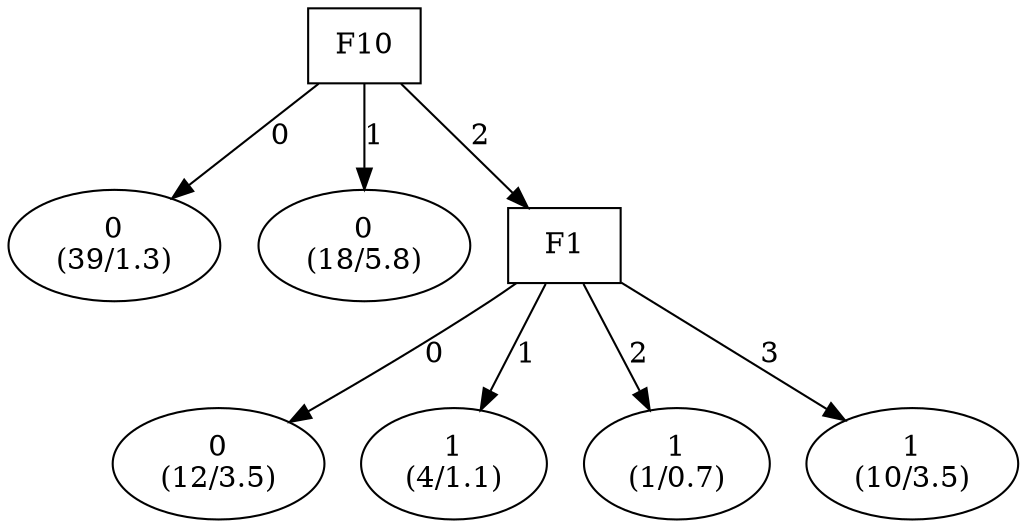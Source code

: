 digraph YaDT {
n0 [ shape=box, label="F10\n"]
n0 -> n1 [label="0"]
n1 [ shape=ellipse, label="0\n(39/1.3)"]
n0 -> n2 [label="1"]
n2 [ shape=ellipse, label="0\n(18/5.8)"]
n0 -> n3 [label="2"]
n3 [ shape=box, label="F1\n"]
n3 -> n4 [label="0"]
n4 [ shape=ellipse, label="0\n(12/3.5)"]
n3 -> n5 [label="1"]
n5 [ shape=ellipse, label="1\n(4/1.1)"]
n3 -> n6 [label="2"]
n6 [ shape=ellipse, label="1\n(1/0.7)"]
n3 -> n7 [label="3"]
n7 [ shape=ellipse, label="1\n(10/3.5)"]
}
